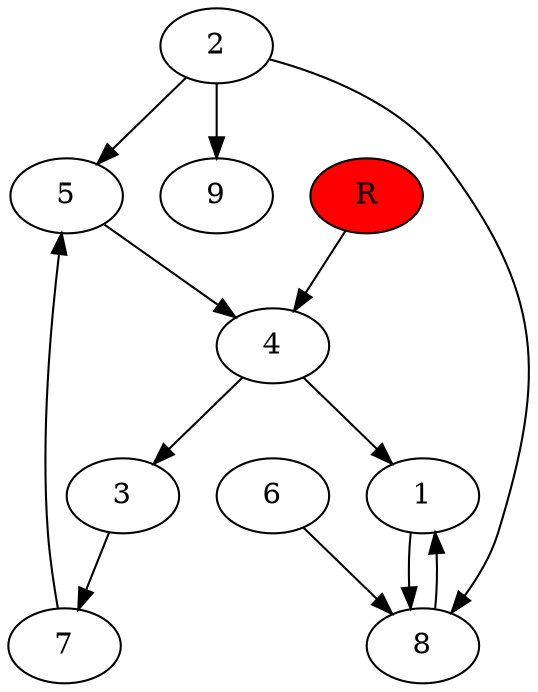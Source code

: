 digraph prb36246 {
	1
	2
	3
	4
	5
	6
	7
	8
	R [fillcolor="#ff0000" style=filled]
	1 -> 8
	2 -> 5
	2 -> 8
	2 -> 9
	3 -> 7
	4 -> 1
	4 -> 3
	5 -> 4
	6 -> 8
	7 -> 5
	8 -> 1
	R -> 4
}
